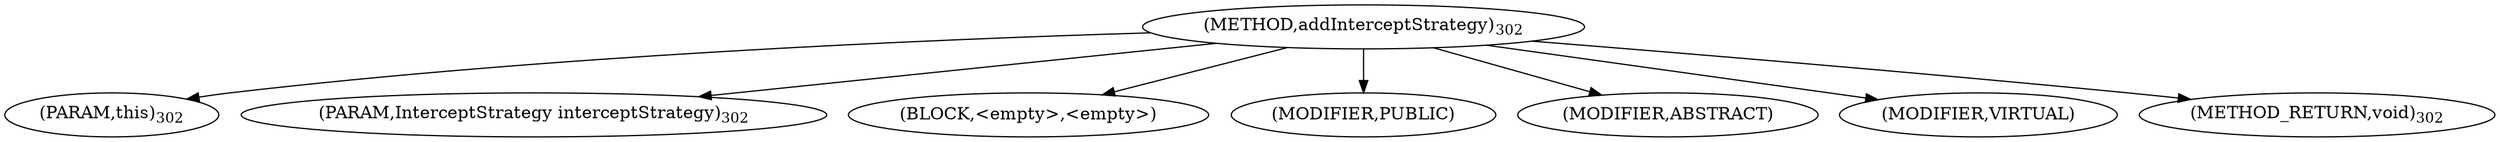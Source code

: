 digraph "addInterceptStrategy" {  
"261" [label = <(METHOD,addInterceptStrategy)<SUB>302</SUB>> ]
"262" [label = <(PARAM,this)<SUB>302</SUB>> ]
"263" [label = <(PARAM,InterceptStrategy interceptStrategy)<SUB>302</SUB>> ]
"264" [label = <(BLOCK,&lt;empty&gt;,&lt;empty&gt;)> ]
"265" [label = <(MODIFIER,PUBLIC)> ]
"266" [label = <(MODIFIER,ABSTRACT)> ]
"267" [label = <(MODIFIER,VIRTUAL)> ]
"268" [label = <(METHOD_RETURN,void)<SUB>302</SUB>> ]
  "261" -> "262" 
  "261" -> "263" 
  "261" -> "264" 
  "261" -> "265" 
  "261" -> "266" 
  "261" -> "267" 
  "261" -> "268" 
}
